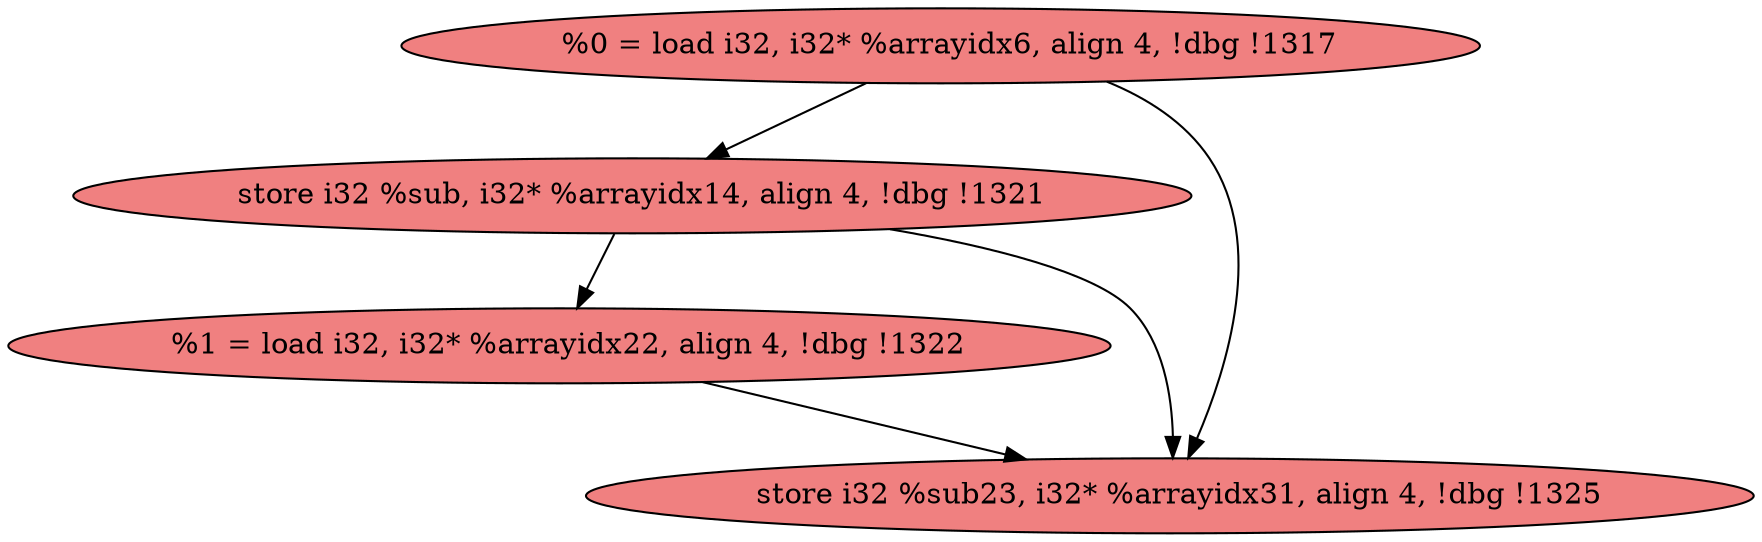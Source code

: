 
digraph G {


node0 [fillcolor=lightcoral,label="  %1 = load i32, i32* %arrayidx22, align 4, !dbg !1322",shape=ellipse,style=filled ]
node3 [fillcolor=lightcoral,label="  store i32 %sub, i32* %arrayidx14, align 4, !dbg !1321",shape=ellipse,style=filled ]
node2 [fillcolor=lightcoral,label="  %0 = load i32, i32* %arrayidx6, align 4, !dbg !1317",shape=ellipse,style=filled ]
node1 [fillcolor=lightcoral,label="  store i32 %sub23, i32* %arrayidx31, align 4, !dbg !1325",shape=ellipse,style=filled ]

node2->node1 [ ]
node2->node3 [ ]
node3->node0 [ ]
node0->node1 [ ]
node3->node1 [ ]


}
